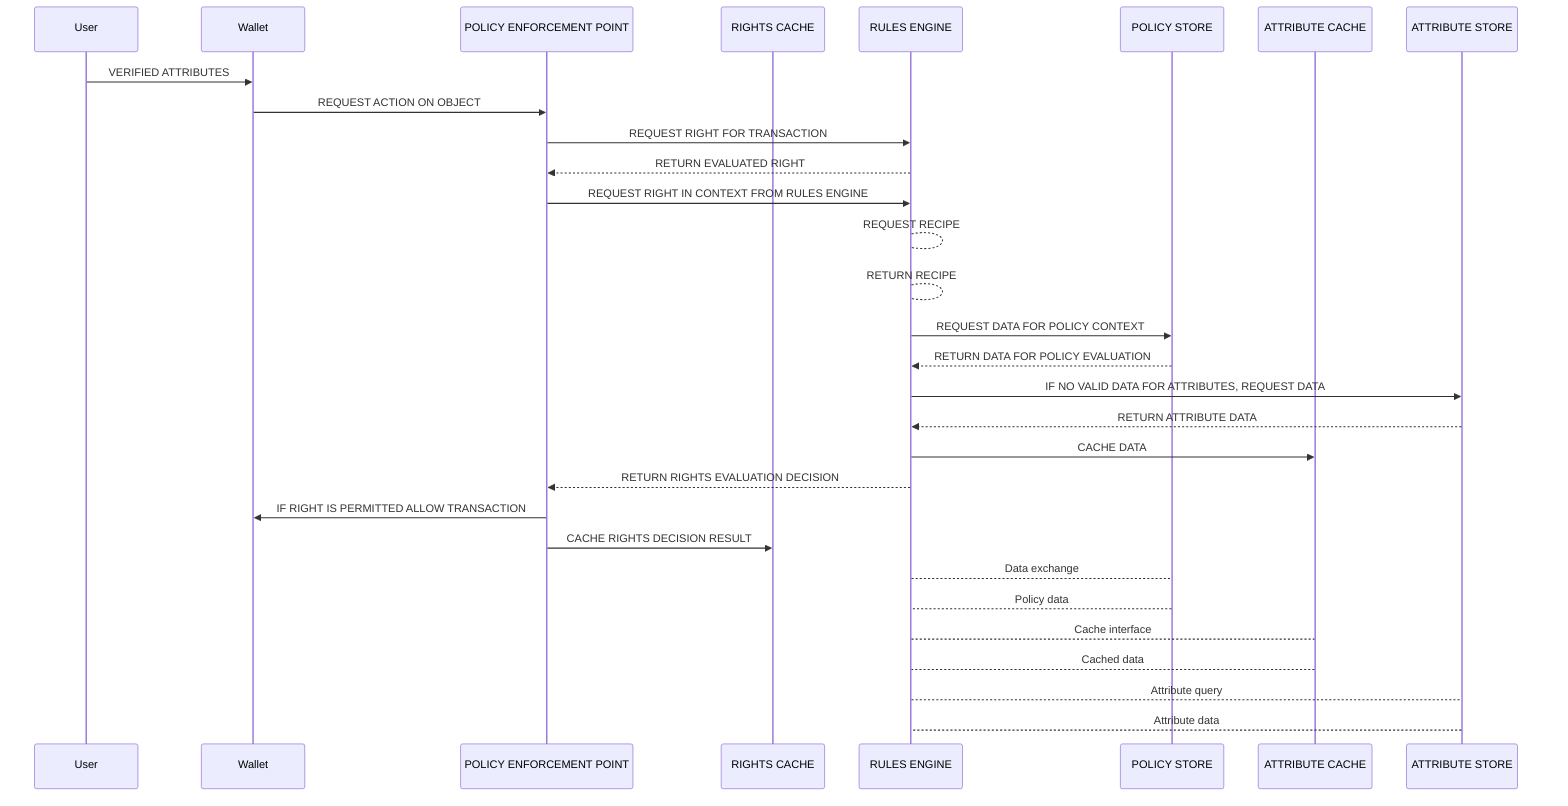 sequenceDiagram
    participant User
    participant Wallet
    participant PEP as POLICY ENFORCEMENT POINT  
    participant RC as RIGHTS CACHE
    participant RE as RULES ENGINE
    participant PS as POLICY STORE
    participant AC as ATTRIBUTE CACHE
    participant AS as ATTRIBUTE STORE
    
    User->>Wallet: VERIFIED ATTRIBUTES
    Wallet->>PEP: REQUEST ACTION ON OBJECT
    PEP->>RE: REQUEST RIGHT FOR TRANSACTION
    RE-->>PEP: RETURN EVALUATED RIGHT
    PEP->>RE: REQUEST RIGHT IN CONTEXT FROM RULES ENGINE
    RE-->RE: REQUEST RECIPE
    RE-->RE: RETURN RECIPE
    RE->>PS: REQUEST DATA FOR POLICY CONTEXT
    PS-->>RE: RETURN DATA FOR POLICY EVALUATION
    RE->>AS: IF NO VALID DATA FOR ATTRIBUTES, REQUEST DATA
    AS-->>RE: RETURN ATTRIBUTE DATA
    RE->>AC: CACHE DATA
    RE-->>PEP: RETURN RIGHTS EVALUATION DECISION
    PEP->>Wallet: IF RIGHT IS PERMITTED ALLOW TRANSACTION
    PEP->>RC: CACHE RIGHTS DECISION RESULT
    
    %% Bi-directional communication
    RE-->PS: Data exchange
    PS-->RE: Policy data
    RE-->AC: Cache interface
    AC-->RE: Cached data
    RE-->AS: Attribute query
    AS-->RE: Attribute data